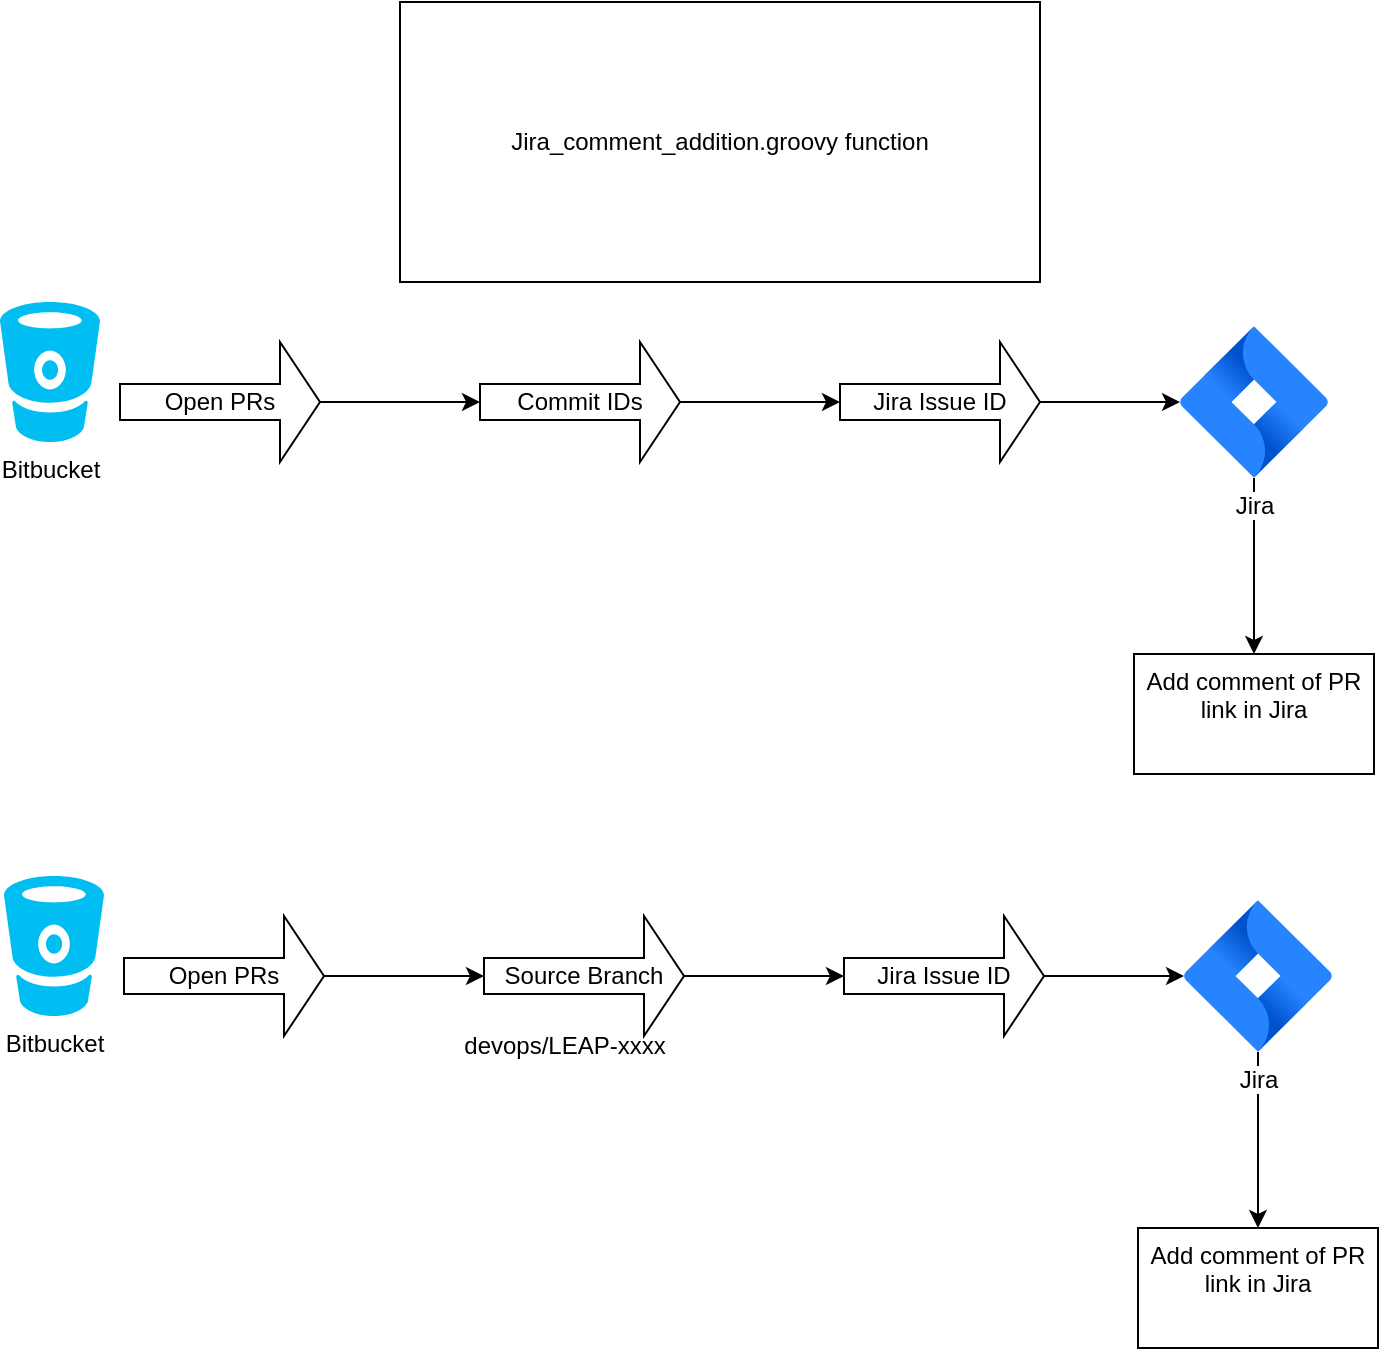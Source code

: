 <mxfile version="24.0.6" type="github">
  <diagram name="Page-1" id="HQmQx4nR0Vcg_3JT3nBb">
    <mxGraphModel dx="700" dy="460" grid="1" gridSize="10" guides="1" tooltips="1" connect="1" arrows="1" fold="1" page="1" pageScale="1" pageWidth="850" pageHeight="1100" math="0" shadow="0">
      <root>
        <mxCell id="0" />
        <mxCell id="1" parent="0" />
        <mxCell id="YTHFVznincuabF2Uklo_-1" value="Bitbucket&lt;div&gt;&lt;br&gt;&lt;/div&gt;" style="verticalLabelPosition=bottom;html=1;verticalAlign=top;align=center;strokeColor=none;fillColor=#00BEF2;shape=mxgraph.azure.bitbucket_code_source;" vertex="1" parent="1">
          <mxGeometry x="340" y="200" width="50" height="70" as="geometry" />
        </mxCell>
        <mxCell id="YTHFVznincuabF2Uklo_-5" value="" style="edgeStyle=orthogonalEdgeStyle;rounded=0;orthogonalLoop=1;jettySize=auto;html=1;" edge="1" parent="1" source="YTHFVznincuabF2Uklo_-3" target="YTHFVznincuabF2Uklo_-4">
          <mxGeometry relative="1" as="geometry" />
        </mxCell>
        <mxCell id="YTHFVznincuabF2Uklo_-3" value="Open PRs" style="shape=singleArrow;whiteSpace=wrap;html=1;" vertex="1" parent="1">
          <mxGeometry x="400" y="220" width="100" height="60" as="geometry" />
        </mxCell>
        <mxCell id="YTHFVznincuabF2Uklo_-7" value="" style="edgeStyle=orthogonalEdgeStyle;rounded=0;orthogonalLoop=1;jettySize=auto;html=1;" edge="1" parent="1" source="YTHFVznincuabF2Uklo_-4" target="YTHFVznincuabF2Uklo_-6">
          <mxGeometry relative="1" as="geometry" />
        </mxCell>
        <mxCell id="YTHFVznincuabF2Uklo_-4" value="Commit IDs" style="shape=singleArrow;whiteSpace=wrap;html=1;" vertex="1" parent="1">
          <mxGeometry x="580" y="220" width="100" height="60" as="geometry" />
        </mxCell>
        <mxCell id="YTHFVznincuabF2Uklo_-9" value="" style="edgeStyle=orthogonalEdgeStyle;rounded=0;orthogonalLoop=1;jettySize=auto;html=1;" edge="1" parent="1" source="YTHFVznincuabF2Uklo_-6">
          <mxGeometry relative="1" as="geometry">
            <mxPoint x="930" y="250" as="targetPoint" />
          </mxGeometry>
        </mxCell>
        <mxCell id="YTHFVznincuabF2Uklo_-6" value="Jira Issue ID" style="shape=singleArrow;whiteSpace=wrap;html=1;" vertex="1" parent="1">
          <mxGeometry x="760" y="220" width="100" height="60" as="geometry" />
        </mxCell>
        <mxCell id="YTHFVznincuabF2Uklo_-12" value="" style="edgeStyle=orthogonalEdgeStyle;rounded=0;orthogonalLoop=1;jettySize=auto;html=1;" edge="1" parent="1" source="YTHFVznincuabF2Uklo_-10" target="YTHFVznincuabF2Uklo_-11">
          <mxGeometry relative="1" as="geometry" />
        </mxCell>
        <mxCell id="YTHFVznincuabF2Uklo_-10" value="Jira" style="image;html=1;image=img/lib/atlassian/Jira_Software_Logo.svg;" vertex="1" parent="1">
          <mxGeometry x="930" y="212" width="74" height="76" as="geometry" />
        </mxCell>
        <mxCell id="YTHFVznincuabF2Uklo_-11" value="Add comment of PR link in Jira" style="whiteSpace=wrap;html=1;verticalAlign=top;labelBackgroundColor=default;" vertex="1" parent="1">
          <mxGeometry x="907" y="376" width="120" height="60" as="geometry" />
        </mxCell>
        <mxCell id="YTHFVznincuabF2Uklo_-13" value="Jira_comment_addition.groovy function" style="whiteSpace=wrap;html=1;" vertex="1" parent="1">
          <mxGeometry x="540" y="50" width="320" height="140" as="geometry" />
        </mxCell>
        <mxCell id="YTHFVznincuabF2Uklo_-15" value="Bitbucket&lt;div&gt;&lt;br&gt;&lt;/div&gt;" style="verticalLabelPosition=bottom;html=1;verticalAlign=top;align=center;strokeColor=none;fillColor=#00BEF2;shape=mxgraph.azure.bitbucket_code_source;" vertex="1" parent="1">
          <mxGeometry x="342" y="487" width="50" height="70" as="geometry" />
        </mxCell>
        <mxCell id="YTHFVznincuabF2Uklo_-16" value="" style="edgeStyle=orthogonalEdgeStyle;rounded=0;orthogonalLoop=1;jettySize=auto;html=1;" edge="1" parent="1" source="YTHFVznincuabF2Uklo_-17" target="YTHFVznincuabF2Uklo_-19">
          <mxGeometry relative="1" as="geometry" />
        </mxCell>
        <mxCell id="YTHFVznincuabF2Uklo_-17" value="Open PRs" style="shape=singleArrow;whiteSpace=wrap;html=1;" vertex="1" parent="1">
          <mxGeometry x="402" y="507" width="100" height="60" as="geometry" />
        </mxCell>
        <mxCell id="YTHFVznincuabF2Uklo_-18" value="" style="edgeStyle=orthogonalEdgeStyle;rounded=0;orthogonalLoop=1;jettySize=auto;html=1;" edge="1" parent="1" source="YTHFVznincuabF2Uklo_-19" target="YTHFVznincuabF2Uklo_-21">
          <mxGeometry relative="1" as="geometry" />
        </mxCell>
        <mxCell id="YTHFVznincuabF2Uklo_-19" value="Source Branch" style="shape=singleArrow;whiteSpace=wrap;html=1;" vertex="1" parent="1">
          <mxGeometry x="582" y="507" width="100" height="60" as="geometry" />
        </mxCell>
        <mxCell id="YTHFVznincuabF2Uklo_-20" value="" style="edgeStyle=orthogonalEdgeStyle;rounded=0;orthogonalLoop=1;jettySize=auto;html=1;" edge="1" parent="1" source="YTHFVznincuabF2Uklo_-21">
          <mxGeometry relative="1" as="geometry">
            <mxPoint x="932" y="537" as="targetPoint" />
          </mxGeometry>
        </mxCell>
        <mxCell id="YTHFVznincuabF2Uklo_-21" value="Jira Issue ID" style="shape=singleArrow;whiteSpace=wrap;html=1;" vertex="1" parent="1">
          <mxGeometry x="762" y="507" width="100" height="60" as="geometry" />
        </mxCell>
        <mxCell id="YTHFVznincuabF2Uklo_-22" value="" style="edgeStyle=orthogonalEdgeStyle;rounded=0;orthogonalLoop=1;jettySize=auto;html=1;" edge="1" parent="1" source="YTHFVznincuabF2Uklo_-23" target="YTHFVznincuabF2Uklo_-24">
          <mxGeometry relative="1" as="geometry" />
        </mxCell>
        <mxCell id="YTHFVznincuabF2Uklo_-23" value="Jira" style="image;html=1;image=img/lib/atlassian/Jira_Software_Logo.svg;" vertex="1" parent="1">
          <mxGeometry x="932" y="499" width="74" height="76" as="geometry" />
        </mxCell>
        <mxCell id="YTHFVznincuabF2Uklo_-24" value="Add comment of PR link in Jira" style="whiteSpace=wrap;html=1;verticalAlign=top;labelBackgroundColor=default;" vertex="1" parent="1">
          <mxGeometry x="909" y="663" width="120" height="60" as="geometry" />
        </mxCell>
        <mxCell id="YTHFVznincuabF2Uklo_-25" value="devops/LEAP-xxxx" style="text;html=1;align=center;verticalAlign=middle;resizable=0;points=[];autosize=1;strokeColor=none;fillColor=none;" vertex="1" parent="1">
          <mxGeometry x="562" y="557" width="120" height="30" as="geometry" />
        </mxCell>
      </root>
    </mxGraphModel>
  </diagram>
</mxfile>

